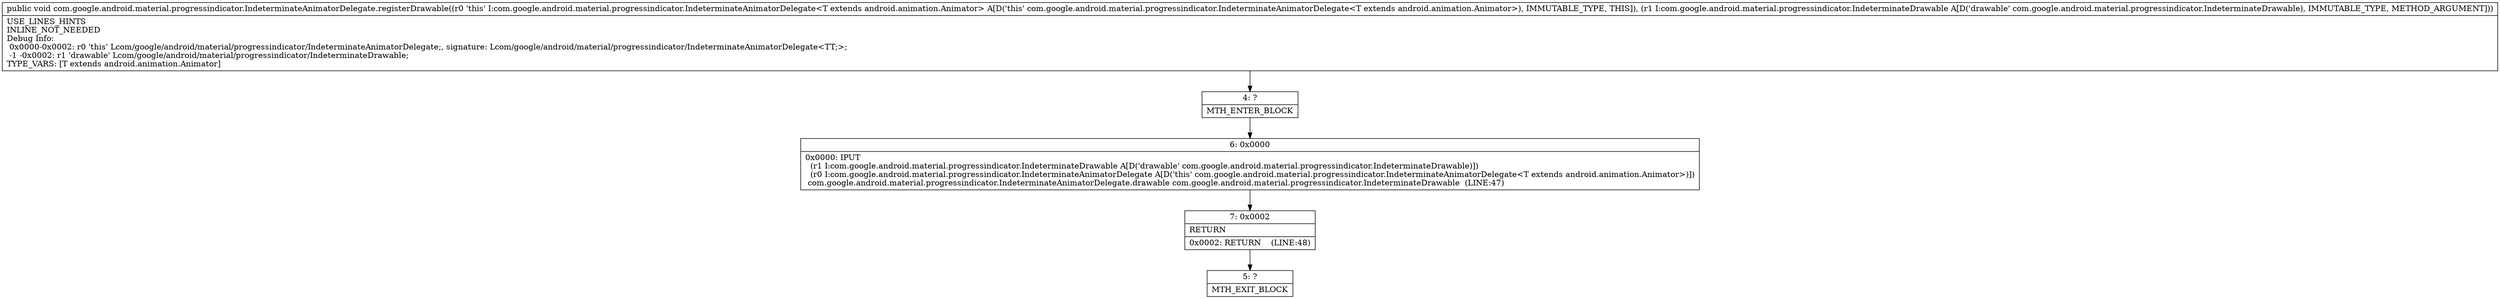 digraph "CFG forcom.google.android.material.progressindicator.IndeterminateAnimatorDelegate.registerDrawable(Lcom\/google\/android\/material\/progressindicator\/IndeterminateDrawable;)V" {
Node_4 [shape=record,label="{4\:\ ?|MTH_ENTER_BLOCK\l}"];
Node_6 [shape=record,label="{6\:\ 0x0000|0x0000: IPUT  \l  (r1 I:com.google.android.material.progressindicator.IndeterminateDrawable A[D('drawable' com.google.android.material.progressindicator.IndeterminateDrawable)])\l  (r0 I:com.google.android.material.progressindicator.IndeterminateAnimatorDelegate A[D('this' com.google.android.material.progressindicator.IndeterminateAnimatorDelegate\<T extends android.animation.Animator\>)])\l com.google.android.material.progressindicator.IndeterminateAnimatorDelegate.drawable com.google.android.material.progressindicator.IndeterminateDrawable  (LINE:47)\l}"];
Node_7 [shape=record,label="{7\:\ 0x0002|RETURN\l|0x0002: RETURN    (LINE:48)\l}"];
Node_5 [shape=record,label="{5\:\ ?|MTH_EXIT_BLOCK\l}"];
MethodNode[shape=record,label="{public void com.google.android.material.progressindicator.IndeterminateAnimatorDelegate.registerDrawable((r0 'this' I:com.google.android.material.progressindicator.IndeterminateAnimatorDelegate\<T extends android.animation.Animator\> A[D('this' com.google.android.material.progressindicator.IndeterminateAnimatorDelegate\<T extends android.animation.Animator\>), IMMUTABLE_TYPE, THIS]), (r1 I:com.google.android.material.progressindicator.IndeterminateDrawable A[D('drawable' com.google.android.material.progressindicator.IndeterminateDrawable), IMMUTABLE_TYPE, METHOD_ARGUMENT]))  | USE_LINES_HINTS\lINLINE_NOT_NEEDED\lDebug Info:\l  0x0000\-0x0002: r0 'this' Lcom\/google\/android\/material\/progressindicator\/IndeterminateAnimatorDelegate;, signature: Lcom\/google\/android\/material\/progressindicator\/IndeterminateAnimatorDelegate\<TT;\>;\l  \-1 \-0x0002: r1 'drawable' Lcom\/google\/android\/material\/progressindicator\/IndeterminateDrawable;\lTYPE_VARS: [T extends android.animation.Animator]\l}"];
MethodNode -> Node_4;Node_4 -> Node_6;
Node_6 -> Node_7;
Node_7 -> Node_5;
}

